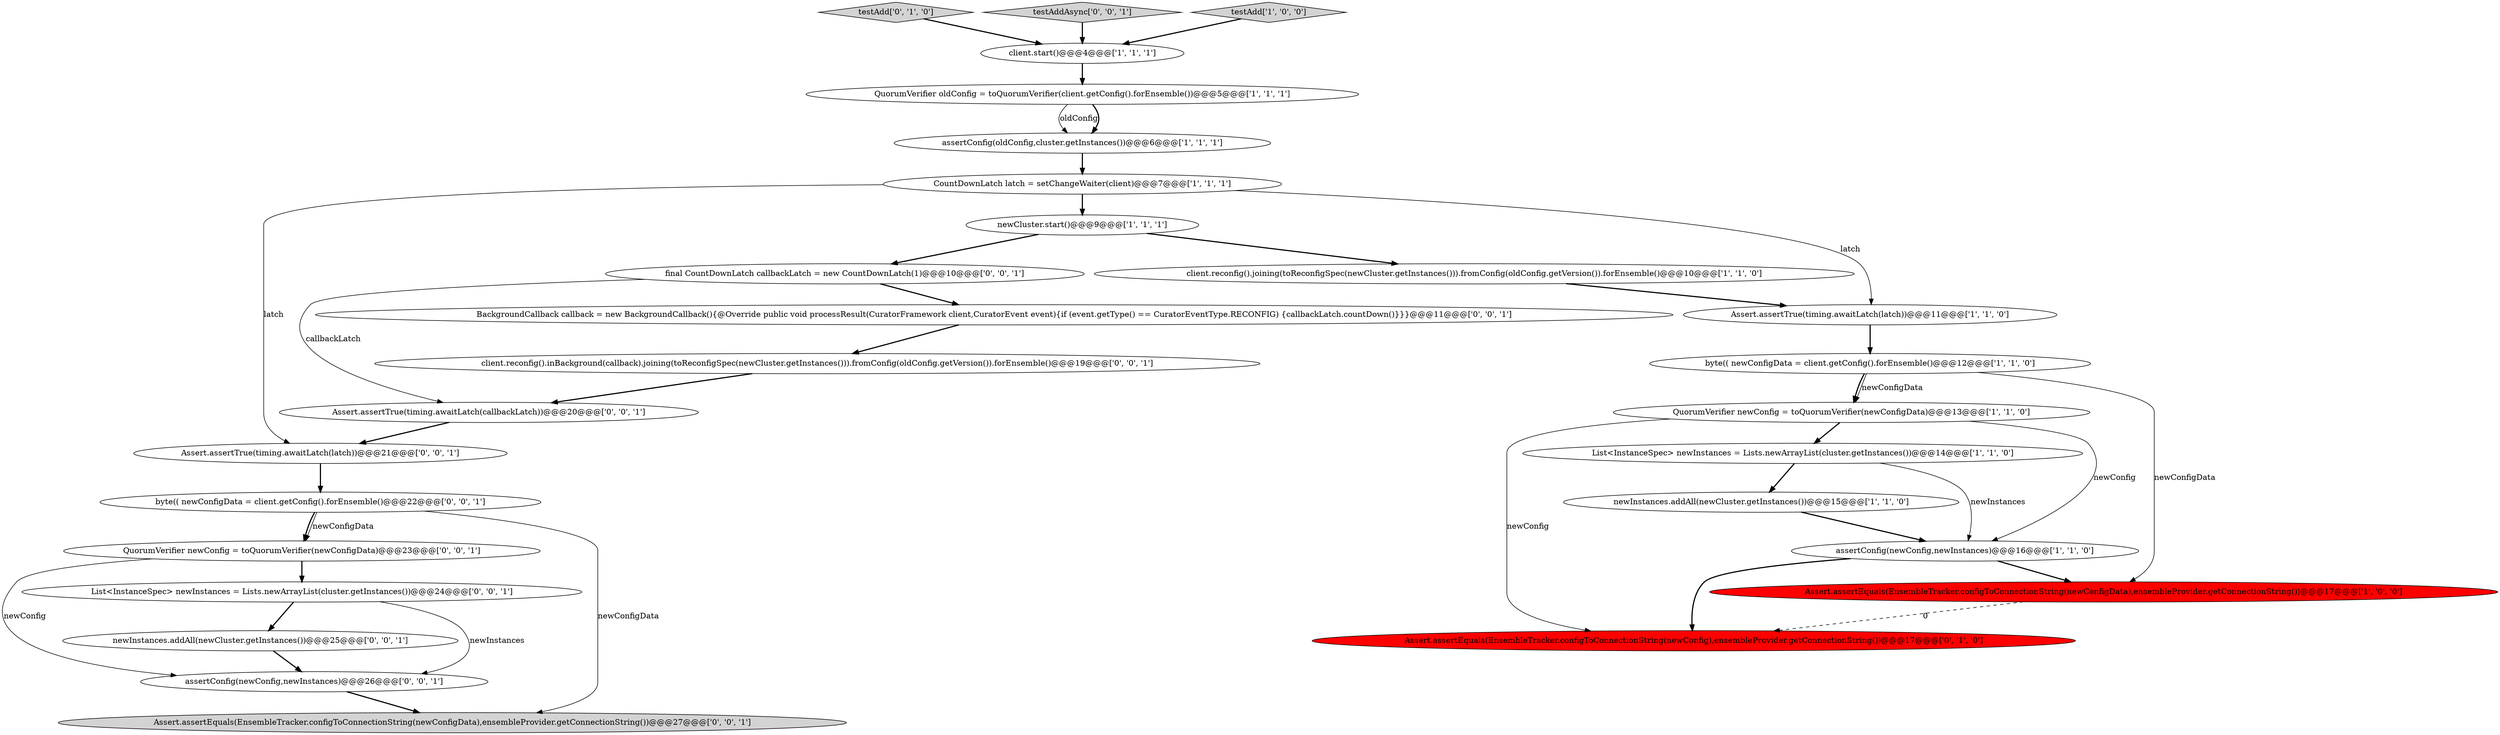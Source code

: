 digraph {
3 [style = filled, label = "QuorumVerifier newConfig = toQuorumVerifier(newConfigData)@@@13@@@['1', '1', '0']", fillcolor = white, shape = ellipse image = "AAA0AAABBB1BBB"];
6 [style = filled, label = "newInstances.addAll(newCluster.getInstances())@@@15@@@['1', '1', '0']", fillcolor = white, shape = ellipse image = "AAA0AAABBB1BBB"];
14 [style = filled, label = "Assert.assertEquals(EnsembleTracker.configToConnectionString(newConfig),ensembleProvider.getConnectionString())@@@17@@@['0', '1', '0']", fillcolor = red, shape = ellipse image = "AAA1AAABBB2BBB"];
18 [style = filled, label = "QuorumVerifier newConfig = toQuorumVerifier(newConfigData)@@@23@@@['0', '0', '1']", fillcolor = white, shape = ellipse image = "AAA0AAABBB3BBB"];
11 [style = filled, label = "List<InstanceSpec> newInstances = Lists.newArrayList(cluster.getInstances())@@@14@@@['1', '1', '0']", fillcolor = white, shape = ellipse image = "AAA0AAABBB1BBB"];
8 [style = filled, label = "Assert.assertEquals(EnsembleTracker.configToConnectionString(newConfigData),ensembleProvider.getConnectionString())@@@17@@@['1', '0', '0']", fillcolor = red, shape = ellipse image = "AAA1AAABBB1BBB"];
24 [style = filled, label = "byte(( newConfigData = client.getConfig().forEnsemble()@@@22@@@['0', '0', '1']", fillcolor = white, shape = ellipse image = "AAA0AAABBB3BBB"];
15 [style = filled, label = "testAdd['0', '1', '0']", fillcolor = lightgray, shape = diamond image = "AAA0AAABBB2BBB"];
21 [style = filled, label = "newInstances.addAll(newCluster.getInstances())@@@25@@@['0', '0', '1']", fillcolor = white, shape = ellipse image = "AAA0AAABBB3BBB"];
9 [style = filled, label = "QuorumVerifier oldConfig = toQuorumVerifier(client.getConfig().forEnsemble())@@@5@@@['1', '1', '1']", fillcolor = white, shape = ellipse image = "AAA0AAABBB1BBB"];
27 [style = filled, label = "Assert.assertTrue(timing.awaitLatch(callbackLatch))@@@20@@@['0', '0', '1']", fillcolor = white, shape = ellipse image = "AAA0AAABBB3BBB"];
25 [style = filled, label = "Assert.assertTrue(timing.awaitLatch(latch))@@@21@@@['0', '0', '1']", fillcolor = white, shape = ellipse image = "AAA0AAABBB3BBB"];
10 [style = filled, label = "CountDownLatch latch = setChangeWaiter(client)@@@7@@@['1', '1', '1']", fillcolor = white, shape = ellipse image = "AAA0AAABBB1BBB"];
20 [style = filled, label = "BackgroundCallback callback = new BackgroundCallback(){@Override public void processResult(CuratorFramework client,CuratorEvent event){if (event.getType() == CuratorEventType.RECONFIG) {callbackLatch.countDown()}}}@@@11@@@['0', '0', '1']", fillcolor = white, shape = ellipse image = "AAA0AAABBB3BBB"];
4 [style = filled, label = "assertConfig(newConfig,newInstances)@@@16@@@['1', '1', '0']", fillcolor = white, shape = ellipse image = "AAA0AAABBB1BBB"];
23 [style = filled, label = "testAddAsync['0', '0', '1']", fillcolor = lightgray, shape = diamond image = "AAA0AAABBB3BBB"];
0 [style = filled, label = "newCluster.start()@@@9@@@['1', '1', '1']", fillcolor = white, shape = ellipse image = "AAA0AAABBB1BBB"];
13 [style = filled, label = "byte(( newConfigData = client.getConfig().forEnsemble()@@@12@@@['1', '1', '0']", fillcolor = white, shape = ellipse image = "AAA0AAABBB1BBB"];
16 [style = filled, label = "final CountDownLatch callbackLatch = new CountDownLatch(1)@@@10@@@['0', '0', '1']", fillcolor = white, shape = ellipse image = "AAA0AAABBB3BBB"];
22 [style = filled, label = "assertConfig(newConfig,newInstances)@@@26@@@['0', '0', '1']", fillcolor = white, shape = ellipse image = "AAA0AAABBB3BBB"];
17 [style = filled, label = "Assert.assertEquals(EnsembleTracker.configToConnectionString(newConfigData),ensembleProvider.getConnectionString())@@@27@@@['0', '0', '1']", fillcolor = lightgray, shape = ellipse image = "AAA0AAABBB3BBB"];
19 [style = filled, label = "List<InstanceSpec> newInstances = Lists.newArrayList(cluster.getInstances())@@@24@@@['0', '0', '1']", fillcolor = white, shape = ellipse image = "AAA0AAABBB3BBB"];
5 [style = filled, label = "assertConfig(oldConfig,cluster.getInstances())@@@6@@@['1', '1', '1']", fillcolor = white, shape = ellipse image = "AAA0AAABBB1BBB"];
2 [style = filled, label = "testAdd['1', '0', '0']", fillcolor = lightgray, shape = diamond image = "AAA0AAABBB1BBB"];
26 [style = filled, label = "client.reconfig().inBackground(callback).joining(toReconfigSpec(newCluster.getInstances())).fromConfig(oldConfig.getVersion()).forEnsemble()@@@19@@@['0', '0', '1']", fillcolor = white, shape = ellipse image = "AAA0AAABBB3BBB"];
12 [style = filled, label = "client.start()@@@4@@@['1', '1', '1']", fillcolor = white, shape = ellipse image = "AAA0AAABBB1BBB"];
7 [style = filled, label = "Assert.assertTrue(timing.awaitLatch(latch))@@@11@@@['1', '1', '0']", fillcolor = white, shape = ellipse image = "AAA0AAABBB1BBB"];
1 [style = filled, label = "client.reconfig().joining(toReconfigSpec(newCluster.getInstances())).fromConfig(oldConfig.getVersion()).forEnsemble()@@@10@@@['1', '1', '0']", fillcolor = white, shape = ellipse image = "AAA0AAABBB1BBB"];
7->13 [style = bold, label=""];
10->25 [style = solid, label="latch"];
5->10 [style = bold, label=""];
0->16 [style = bold, label=""];
4->14 [style = bold, label=""];
9->5 [style = solid, label="oldConfig"];
10->7 [style = solid, label="latch"];
20->26 [style = bold, label=""];
13->8 [style = solid, label="newConfigData"];
11->6 [style = bold, label=""];
3->11 [style = bold, label=""];
18->19 [style = bold, label=""];
11->4 [style = solid, label="newInstances"];
8->14 [style = dashed, label="0"];
12->9 [style = bold, label=""];
24->18 [style = bold, label=""];
1->7 [style = bold, label=""];
2->12 [style = bold, label=""];
3->4 [style = solid, label="newConfig"];
24->18 [style = solid, label="newConfigData"];
6->4 [style = bold, label=""];
26->27 [style = bold, label=""];
25->24 [style = bold, label=""];
19->22 [style = solid, label="newInstances"];
13->3 [style = bold, label=""];
21->22 [style = bold, label=""];
13->3 [style = solid, label="newConfigData"];
0->1 [style = bold, label=""];
18->22 [style = solid, label="newConfig"];
10->0 [style = bold, label=""];
9->5 [style = bold, label=""];
22->17 [style = bold, label=""];
4->8 [style = bold, label=""];
24->17 [style = solid, label="newConfigData"];
23->12 [style = bold, label=""];
15->12 [style = bold, label=""];
16->27 [style = solid, label="callbackLatch"];
16->20 [style = bold, label=""];
3->14 [style = solid, label="newConfig"];
27->25 [style = bold, label=""];
19->21 [style = bold, label=""];
}

